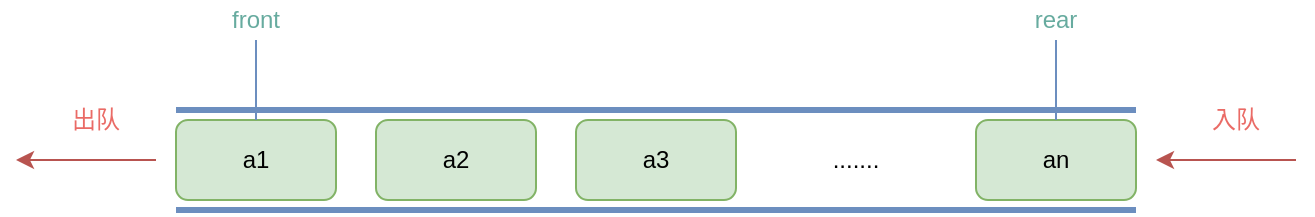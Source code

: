 <mxfile version="12.4.2" type="device" pages="1"><diagram id="K_nLAfssZMc5-fCzkgrM" name="Page-1"><mxGraphModel dx="946" dy="598" grid="1" gridSize="10" guides="1" tooltips="1" connect="1" arrows="1" fold="1" page="1" pageScale="1" pageWidth="827" pageHeight="1169" math="0" shadow="0"><root><mxCell id="0"/><mxCell id="1" parent="0"/><mxCell id="zF2H7yvwXJKEZj9Un-Qt-1" value="" style="endArrow=none;html=1;strokeWidth=3;fillColor=#dae8fc;strokeColor=#6c8ebf;" parent="1" edge="1"><mxGeometry width="50" height="50" relative="1" as="geometry"><mxPoint x="200" y="115" as="sourcePoint"/><mxPoint x="680" y="115" as="targetPoint"/></mxGeometry></mxCell><mxCell id="zF2H7yvwXJKEZj9Un-Qt-3" value="a1" style="rounded=1;whiteSpace=wrap;html=1;fillColor=#d5e8d4;strokeColor=#82b366;" parent="1" vertex="1"><mxGeometry x="200" y="120" width="80" height="40" as="geometry"/></mxCell><mxCell id="zF2H7yvwXJKEZj9Un-Qt-4" value="a2" style="rounded=1;whiteSpace=wrap;html=1;fillColor=#d5e8d4;strokeColor=#82b366;" parent="1" vertex="1"><mxGeometry x="300" y="120" width="80" height="40" as="geometry"/></mxCell><mxCell id="zF2H7yvwXJKEZj9Un-Qt-5" value="a3" style="rounded=1;whiteSpace=wrap;html=1;fillColor=#d5e8d4;strokeColor=#82b366;" parent="1" vertex="1"><mxGeometry x="400" y="120" width="80" height="40" as="geometry"/></mxCell><mxCell id="zF2H7yvwXJKEZj9Un-Qt-6" value="......." style="text;html=1;strokeColor=none;fillColor=none;align=center;verticalAlign=middle;whiteSpace=wrap;rounded=0;" parent="1" vertex="1"><mxGeometry x="520" y="130" width="40" height="20" as="geometry"/></mxCell><mxCell id="zF2H7yvwXJKEZj9Un-Qt-7" value="an" style="rounded=1;whiteSpace=wrap;html=1;fillColor=#d5e8d4;strokeColor=#82b366;" parent="1" vertex="1"><mxGeometry x="600" y="120" width="80" height="40" as="geometry"/></mxCell><mxCell id="zF2H7yvwXJKEZj9Un-Qt-8" value="" style="endArrow=none;html=1;strokeWidth=3;exitX=0;exitY=1;exitDx=0;exitDy=0;entryX=1;entryY=1;entryDx=0;entryDy=0;fillColor=#dae8fc;strokeColor=#6c8ebf;" parent="1" edge="1"><mxGeometry width="50" height="50" relative="1" as="geometry"><mxPoint x="200" y="165" as="sourcePoint"/><mxPoint x="680" y="165" as="targetPoint"/></mxGeometry></mxCell><mxCell id="zF2H7yvwXJKEZj9Un-Qt-9" value="" style="endArrow=classic;html=1;strokeWidth=1;fillColor=#f8cecc;strokeColor=#b85450;" parent="1" edge="1"><mxGeometry width="50" height="50" relative="1" as="geometry"><mxPoint x="760" y="140" as="sourcePoint"/><mxPoint x="690" y="140" as="targetPoint"/></mxGeometry></mxCell><mxCell id="zF2H7yvwXJKEZj9Un-Qt-10" value="" style="endArrow=classic;html=1;strokeWidth=1;fillColor=#f8cecc;strokeColor=#b85450;" parent="1" edge="1"><mxGeometry width="50" height="50" relative="1" as="geometry"><mxPoint x="190" y="140" as="sourcePoint"/><mxPoint x="120" y="140" as="targetPoint"/></mxGeometry></mxCell><mxCell id="zF2H7yvwXJKEZj9Un-Qt-11" value="front" style="text;html=1;align=center;verticalAlign=middle;whiteSpace=wrap;rounded=0;fontColor=#67AB9F;" parent="1" vertex="1"><mxGeometry x="220" y="60" width="40" height="20" as="geometry"/></mxCell><mxCell id="zF2H7yvwXJKEZj9Un-Qt-12" value="" style="endArrow=none;html=1;strokeWidth=1;entryX=0.5;entryY=1;entryDx=0;entryDy=0;exitX=0.5;exitY=0;exitDx=0;exitDy=0;fillColor=#dae8fc;strokeColor=#6c8ebf;" parent="1" source="zF2H7yvwXJKEZj9Un-Qt-3" target="zF2H7yvwXJKEZj9Un-Qt-11" edge="1"><mxGeometry width="50" height="50" relative="1" as="geometry"><mxPoint x="240" y="110" as="sourcePoint"/><mxPoint x="430" y="20" as="targetPoint"/></mxGeometry></mxCell><mxCell id="zF2H7yvwXJKEZj9Un-Qt-14" value="rear" style="text;html=1;align=center;verticalAlign=middle;whiteSpace=wrap;rounded=0;fontColor=#67AB9F;" parent="1" vertex="1"><mxGeometry x="620" y="60" width="40" height="20" as="geometry"/></mxCell><mxCell id="zF2H7yvwXJKEZj9Un-Qt-15" value="" style="endArrow=none;html=1;strokeWidth=1;exitX=0.5;exitY=0;exitDx=0;exitDy=0;entryX=0.5;entryY=1;entryDx=0;entryDy=0;fillColor=#dae8fc;strokeColor=#6c8ebf;" parent="1" source="zF2H7yvwXJKEZj9Un-Qt-7" target="zF2H7yvwXJKEZj9Un-Qt-14" edge="1"><mxGeometry width="50" height="50" relative="1" as="geometry"><mxPoint x="700" y="90" as="sourcePoint"/><mxPoint x="750" y="40" as="targetPoint"/></mxGeometry></mxCell><mxCell id="zF2H7yvwXJKEZj9Un-Qt-16" value="入队" style="text;html=1;align=center;verticalAlign=middle;whiteSpace=wrap;rounded=0;fontColor=#EA6B66;" parent="1" vertex="1"><mxGeometry x="710" y="110" width="40" height="20" as="geometry"/></mxCell><mxCell id="zF2H7yvwXJKEZj9Un-Qt-17" value="出队" style="text;html=1;align=center;verticalAlign=middle;whiteSpace=wrap;rounded=0;fontColor=#EA6B66;" parent="1" vertex="1"><mxGeometry x="140" y="110" width="40" height="20" as="geometry"/></mxCell></root></mxGraphModel></diagram></mxfile>